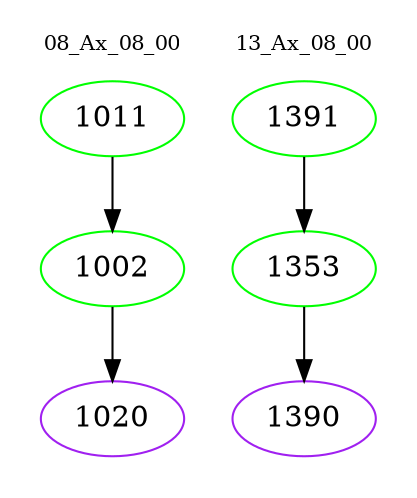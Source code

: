 digraph{
subgraph cluster_0 {
color = white
label = "08_Ax_08_00";
fontsize=10;
T0_1011 [label="1011", color="green"]
T0_1011 -> T0_1002 [color="black"]
T0_1002 [label="1002", color="green"]
T0_1002 -> T0_1020 [color="black"]
T0_1020 [label="1020", color="purple"]
}
subgraph cluster_1 {
color = white
label = "13_Ax_08_00";
fontsize=10;
T1_1391 [label="1391", color="green"]
T1_1391 -> T1_1353 [color="black"]
T1_1353 [label="1353", color="green"]
T1_1353 -> T1_1390 [color="black"]
T1_1390 [label="1390", color="purple"]
}
}
